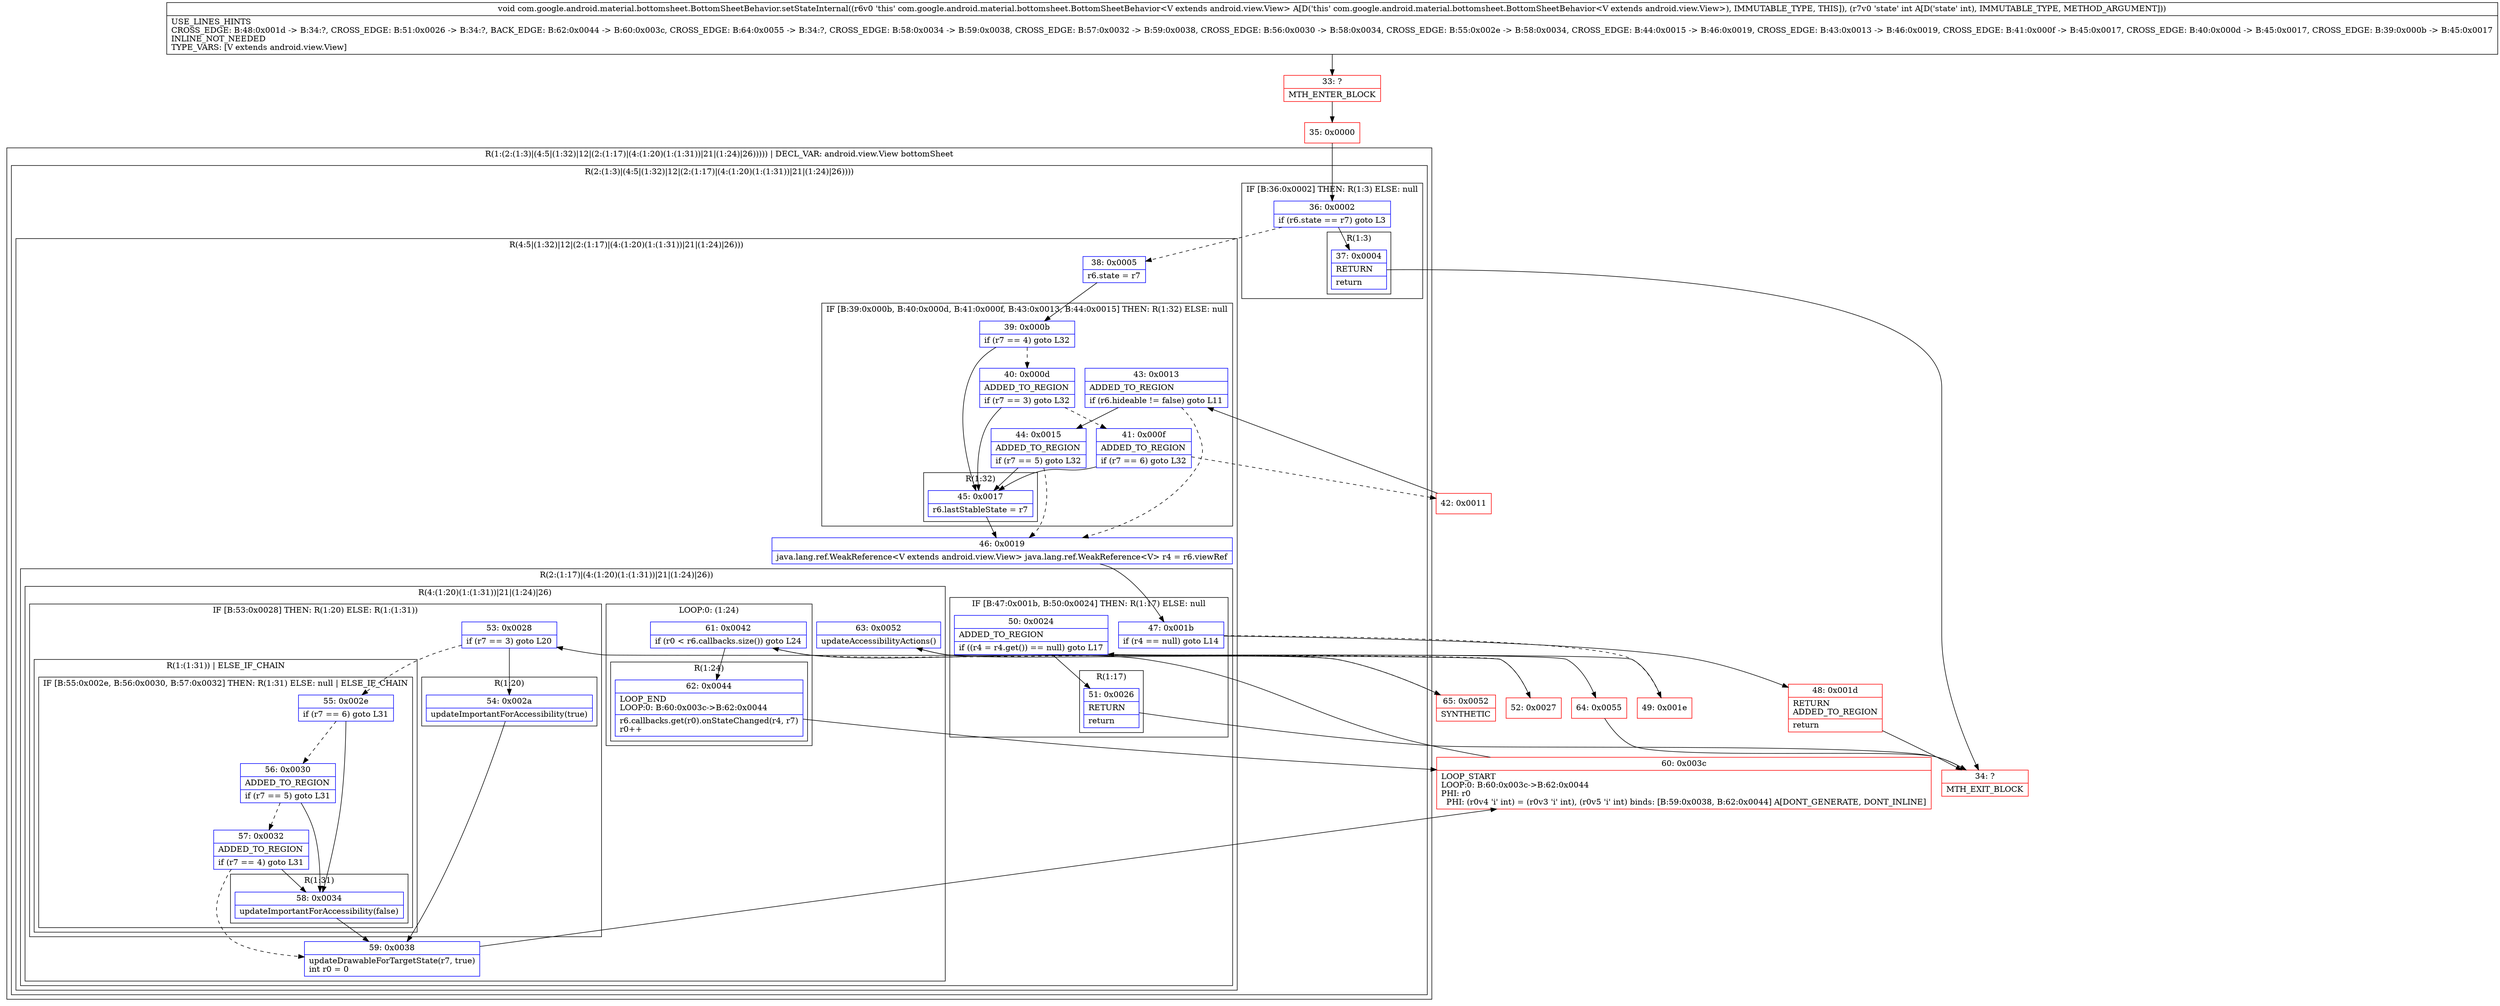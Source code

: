 digraph "CFG forcom.google.android.material.bottomsheet.BottomSheetBehavior.setStateInternal(I)V" {
subgraph cluster_Region_1563936293 {
label = "R(1:(2:(1:3)|(4:5|(1:32)|12|(2:(1:17)|(4:(1:20)(1:(1:31))|21|(1:24)|26))))) | DECL_VAR: android.view.View bottomSheet\l";
node [shape=record,color=blue];
subgraph cluster_Region_1419826673 {
label = "R(2:(1:3)|(4:5|(1:32)|12|(2:(1:17)|(4:(1:20)(1:(1:31))|21|(1:24)|26))))";
node [shape=record,color=blue];
subgraph cluster_IfRegion_2118902616 {
label = "IF [B:36:0x0002] THEN: R(1:3) ELSE: null";
node [shape=record,color=blue];
Node_36 [shape=record,label="{36\:\ 0x0002|if (r6.state == r7) goto L3\l}"];
subgraph cluster_Region_39781048 {
label = "R(1:3)";
node [shape=record,color=blue];
Node_37 [shape=record,label="{37\:\ 0x0004|RETURN\l|return\l}"];
}
}
subgraph cluster_Region_2063193287 {
label = "R(4:5|(1:32)|12|(2:(1:17)|(4:(1:20)(1:(1:31))|21|(1:24)|26)))";
node [shape=record,color=blue];
Node_38 [shape=record,label="{38\:\ 0x0005|r6.state = r7\l}"];
subgraph cluster_IfRegion_1639643704 {
label = "IF [B:39:0x000b, B:40:0x000d, B:41:0x000f, B:43:0x0013, B:44:0x0015] THEN: R(1:32) ELSE: null";
node [shape=record,color=blue];
Node_39 [shape=record,label="{39\:\ 0x000b|if (r7 == 4) goto L32\l}"];
Node_40 [shape=record,label="{40\:\ 0x000d|ADDED_TO_REGION\l|if (r7 == 3) goto L32\l}"];
Node_41 [shape=record,label="{41\:\ 0x000f|ADDED_TO_REGION\l|if (r7 == 6) goto L32\l}"];
Node_43 [shape=record,label="{43\:\ 0x0013|ADDED_TO_REGION\l|if (r6.hideable != false) goto L11\l}"];
Node_44 [shape=record,label="{44\:\ 0x0015|ADDED_TO_REGION\l|if (r7 == 5) goto L32\l}"];
subgraph cluster_Region_862430371 {
label = "R(1:32)";
node [shape=record,color=blue];
Node_45 [shape=record,label="{45\:\ 0x0017|r6.lastStableState = r7\l}"];
}
}
Node_46 [shape=record,label="{46\:\ 0x0019|java.lang.ref.WeakReference\<V extends android.view.View\> java.lang.ref.WeakReference\<V\> r4 = r6.viewRef\l}"];
subgraph cluster_Region_311935156 {
label = "R(2:(1:17)|(4:(1:20)(1:(1:31))|21|(1:24)|26))";
node [shape=record,color=blue];
subgraph cluster_IfRegion_1504660057 {
label = "IF [B:47:0x001b, B:50:0x0024] THEN: R(1:17) ELSE: null";
node [shape=record,color=blue];
Node_47 [shape=record,label="{47\:\ 0x001b|if (r4 == null) goto L14\l}"];
Node_50 [shape=record,label="{50\:\ 0x0024|ADDED_TO_REGION\l|if ((r4 = r4.get()) == null) goto L17\l}"];
subgraph cluster_Region_1755794076 {
label = "R(1:17)";
node [shape=record,color=blue];
Node_51 [shape=record,label="{51\:\ 0x0026|RETURN\l|return\l}"];
}
}
subgraph cluster_Region_343269290 {
label = "R(4:(1:20)(1:(1:31))|21|(1:24)|26)";
node [shape=record,color=blue];
subgraph cluster_IfRegion_1585059466 {
label = "IF [B:53:0x0028] THEN: R(1:20) ELSE: R(1:(1:31))";
node [shape=record,color=blue];
Node_53 [shape=record,label="{53\:\ 0x0028|if (r7 == 3) goto L20\l}"];
subgraph cluster_Region_1354167130 {
label = "R(1:20)";
node [shape=record,color=blue];
Node_54 [shape=record,label="{54\:\ 0x002a|updateImportantForAccessibility(true)\l}"];
}
subgraph cluster_Region_2089290648 {
label = "R(1:(1:31)) | ELSE_IF_CHAIN\l";
node [shape=record,color=blue];
subgraph cluster_IfRegion_774458687 {
label = "IF [B:55:0x002e, B:56:0x0030, B:57:0x0032] THEN: R(1:31) ELSE: null | ELSE_IF_CHAIN\l";
node [shape=record,color=blue];
Node_55 [shape=record,label="{55\:\ 0x002e|if (r7 == 6) goto L31\l}"];
Node_56 [shape=record,label="{56\:\ 0x0030|ADDED_TO_REGION\l|if (r7 == 5) goto L31\l}"];
Node_57 [shape=record,label="{57\:\ 0x0032|ADDED_TO_REGION\l|if (r7 == 4) goto L31\l}"];
subgraph cluster_Region_552194102 {
label = "R(1:31)";
node [shape=record,color=blue];
Node_58 [shape=record,label="{58\:\ 0x0034|updateImportantForAccessibility(false)\l}"];
}
}
}
}
Node_59 [shape=record,label="{59\:\ 0x0038|updateDrawableForTargetState(r7, true)\lint r0 = 0\l}"];
subgraph cluster_LoopRegion_226642603 {
label = "LOOP:0: (1:24)";
node [shape=record,color=blue];
Node_61 [shape=record,label="{61\:\ 0x0042|if (r0 \< r6.callbacks.size()) goto L24\l}"];
subgraph cluster_Region_971630640 {
label = "R(1:24)";
node [shape=record,color=blue];
Node_62 [shape=record,label="{62\:\ 0x0044|LOOP_END\lLOOP:0: B:60:0x003c\-\>B:62:0x0044\l|r6.callbacks.get(r0).onStateChanged(r4, r7)\lr0++\l}"];
}
}
Node_63 [shape=record,label="{63\:\ 0x0052|updateAccessibilityActions()\l}"];
}
}
}
}
}
Node_33 [shape=record,color=red,label="{33\:\ ?|MTH_ENTER_BLOCK\l}"];
Node_35 [shape=record,color=red,label="{35\:\ 0x0000}"];
Node_34 [shape=record,color=red,label="{34\:\ ?|MTH_EXIT_BLOCK\l}"];
Node_42 [shape=record,color=red,label="{42\:\ 0x0011}"];
Node_48 [shape=record,color=red,label="{48\:\ 0x001d|RETURN\lADDED_TO_REGION\l|return\l}"];
Node_49 [shape=record,color=red,label="{49\:\ 0x001e}"];
Node_52 [shape=record,color=red,label="{52\:\ 0x0027}"];
Node_60 [shape=record,color=red,label="{60\:\ 0x003c|LOOP_START\lLOOP:0: B:60:0x003c\-\>B:62:0x0044\lPHI: r0 \l  PHI: (r0v4 'i' int) = (r0v3 'i' int), (r0v5 'i' int) binds: [B:59:0x0038, B:62:0x0044] A[DONT_GENERATE, DONT_INLINE]\l}"];
Node_65 [shape=record,color=red,label="{65\:\ 0x0052|SYNTHETIC\l}"];
Node_64 [shape=record,color=red,label="{64\:\ 0x0055}"];
MethodNode[shape=record,label="{void com.google.android.material.bottomsheet.BottomSheetBehavior.setStateInternal((r6v0 'this' com.google.android.material.bottomsheet.BottomSheetBehavior\<V extends android.view.View\> A[D('this' com.google.android.material.bottomsheet.BottomSheetBehavior\<V extends android.view.View\>), IMMUTABLE_TYPE, THIS]), (r7v0 'state' int A[D('state' int), IMMUTABLE_TYPE, METHOD_ARGUMENT]))  | USE_LINES_HINTS\lCROSS_EDGE: B:48:0x001d \-\> B:34:?, CROSS_EDGE: B:51:0x0026 \-\> B:34:?, BACK_EDGE: B:62:0x0044 \-\> B:60:0x003c, CROSS_EDGE: B:64:0x0055 \-\> B:34:?, CROSS_EDGE: B:58:0x0034 \-\> B:59:0x0038, CROSS_EDGE: B:57:0x0032 \-\> B:59:0x0038, CROSS_EDGE: B:56:0x0030 \-\> B:58:0x0034, CROSS_EDGE: B:55:0x002e \-\> B:58:0x0034, CROSS_EDGE: B:44:0x0015 \-\> B:46:0x0019, CROSS_EDGE: B:43:0x0013 \-\> B:46:0x0019, CROSS_EDGE: B:41:0x000f \-\> B:45:0x0017, CROSS_EDGE: B:40:0x000d \-\> B:45:0x0017, CROSS_EDGE: B:39:0x000b \-\> B:45:0x0017\lINLINE_NOT_NEEDED\lTYPE_VARS: [V extends android.view.View]\l}"];
MethodNode -> Node_33;Node_36 -> Node_37;
Node_36 -> Node_38[style=dashed];
Node_37 -> Node_34;
Node_38 -> Node_39;
Node_39 -> Node_40[style=dashed];
Node_39 -> Node_45;
Node_40 -> Node_41[style=dashed];
Node_40 -> Node_45;
Node_41 -> Node_42[style=dashed];
Node_41 -> Node_45;
Node_43 -> Node_44;
Node_43 -> Node_46[style=dashed];
Node_44 -> Node_45;
Node_44 -> Node_46[style=dashed];
Node_45 -> Node_46;
Node_46 -> Node_47;
Node_47 -> Node_48;
Node_47 -> Node_49[style=dashed];
Node_50 -> Node_51;
Node_50 -> Node_52[style=dashed];
Node_51 -> Node_34;
Node_53 -> Node_54;
Node_53 -> Node_55[style=dashed];
Node_54 -> Node_59;
Node_55 -> Node_56[style=dashed];
Node_55 -> Node_58;
Node_56 -> Node_57[style=dashed];
Node_56 -> Node_58;
Node_57 -> Node_58;
Node_57 -> Node_59[style=dashed];
Node_58 -> Node_59;
Node_59 -> Node_60;
Node_61 -> Node_62;
Node_61 -> Node_65[style=dashed];
Node_62 -> Node_60;
Node_63 -> Node_64;
Node_33 -> Node_35;
Node_35 -> Node_36;
Node_42 -> Node_43;
Node_48 -> Node_34;
Node_49 -> Node_50;
Node_52 -> Node_53;
Node_60 -> Node_61;
Node_65 -> Node_63;
Node_64 -> Node_34;
}

